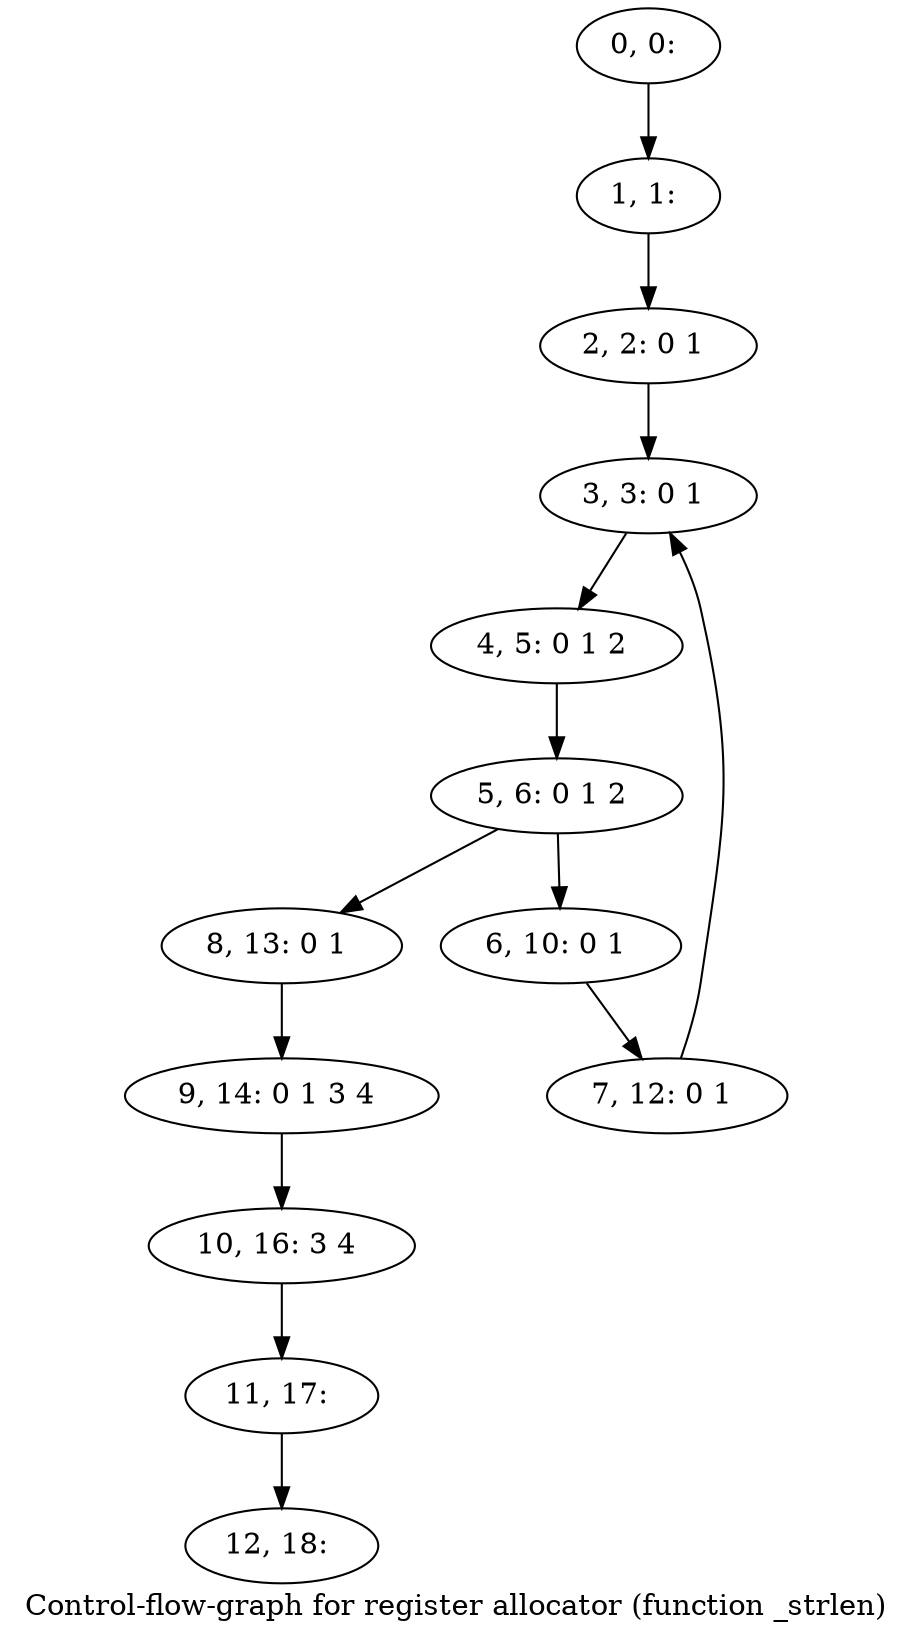digraph G {
graph [label="Control-flow-graph for register allocator (function _strlen)"]
0[label="0, 0: "];
1[label="1, 1: "];
2[label="2, 2: 0 1 "];
3[label="3, 3: 0 1 "];
4[label="4, 5: 0 1 2 "];
5[label="5, 6: 0 1 2 "];
6[label="6, 10: 0 1 "];
7[label="7, 12: 0 1 "];
8[label="8, 13: 0 1 "];
9[label="9, 14: 0 1 3 4 "];
10[label="10, 16: 3 4 "];
11[label="11, 17: "];
12[label="12, 18: "];
0->1 ;
1->2 ;
2->3 ;
3->4 ;
4->5 ;
5->6 ;
5->8 ;
6->7 ;
7->3 ;
8->9 ;
9->10 ;
10->11 ;
11->12 ;
}
